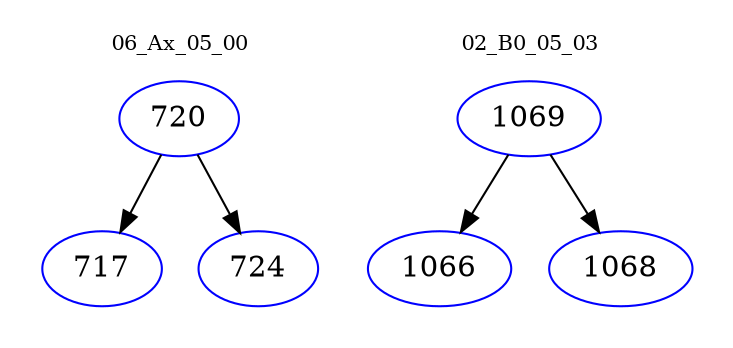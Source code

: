 digraph{
subgraph cluster_0 {
color = white
label = "06_Ax_05_00";
fontsize=10;
T0_720 [label="720", color="blue"]
T0_720 -> T0_717 [color="black"]
T0_717 [label="717", color="blue"]
T0_720 -> T0_724 [color="black"]
T0_724 [label="724", color="blue"]
}
subgraph cluster_1 {
color = white
label = "02_B0_05_03";
fontsize=10;
T1_1069 [label="1069", color="blue"]
T1_1069 -> T1_1066 [color="black"]
T1_1066 [label="1066", color="blue"]
T1_1069 -> T1_1068 [color="black"]
T1_1068 [label="1068", color="blue"]
}
}
